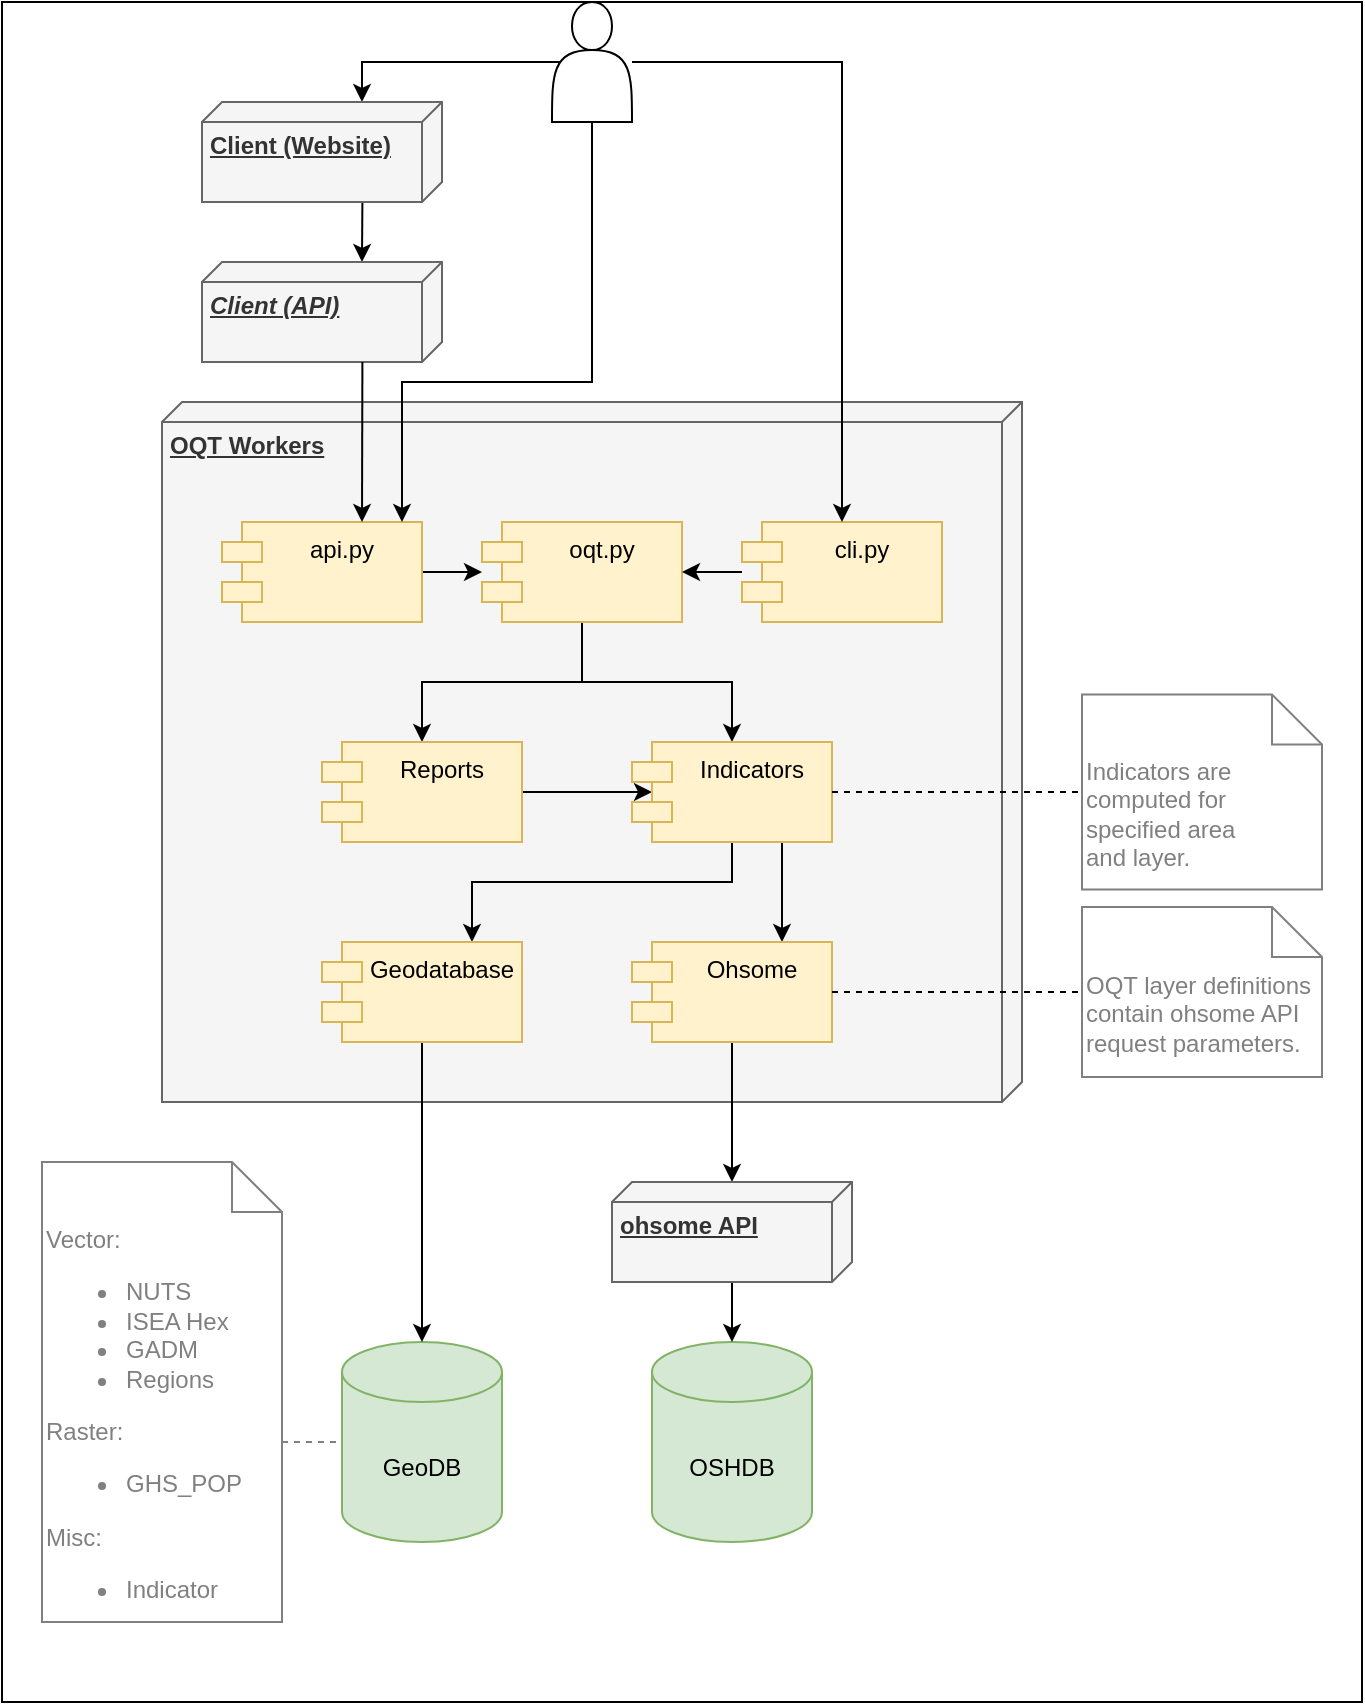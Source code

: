 <mxfile version="14.6.13" type="device"><diagram name="Page-1" id="5f0bae14-7c28-e335-631c-24af17079c00"><mxGraphModel dx="1422" dy="937" grid="1" gridSize="10" guides="1" tooltips="1" connect="1" arrows="1" fold="1" page="1" pageScale="1" pageWidth="1100" pageHeight="850" background="#ffffff" math="0" shadow="0"><root><mxCell id="0"/><mxCell id="1" parent="0"/><mxCell id="4s3MLeaGx7boMtahEdhS-5" value="" style="rounded=0;whiteSpace=wrap;html=1;" parent="1" vertex="1"><mxGeometry width="680" height="850" as="geometry"/></mxCell><mxCell id="kQsZgYeemFJZX39HKId4-16" value="&lt;b&gt;OQT Workers&lt;br&gt;&lt;/b&gt;" style="verticalAlign=top;align=left;spacingTop=8;spacingLeft=2;spacingRight=12;shape=cube;size=10;direction=south;fontStyle=4;html=1;fillColor=#f5f5f5;strokeColor=#666666;fontColor=#333333;" parent="1" vertex="1"><mxGeometry x="80" y="200" width="430" height="350" as="geometry"/></mxCell><mxCell id="kQsZgYeemFJZX39HKId4-8" style="edgeStyle=orthogonalEdgeStyle;rounded=0;orthogonalLoop=1;jettySize=auto;html=1;" parent="1" source="kQsZgYeemFJZX39HKId4-5" target="kQsZgYeemFJZX39HKId4-6" edge="1"><mxGeometry relative="1" as="geometry"/></mxCell><mxCell id="kQsZgYeemFJZX39HKId4-5" value="api.py" style="shape=module;align=left;spacingLeft=20;align=center;verticalAlign=top;fillColor=#fff2cc;strokeColor=#d6b656;" parent="1" vertex="1"><mxGeometry x="110" y="260" width="100" height="50" as="geometry"/></mxCell><mxCell id="kQsZgYeemFJZX39HKId4-32" style="edgeStyle=orthogonalEdgeStyle;rounded=0;orthogonalLoop=1;jettySize=auto;html=1;exitX=0.5;exitY=1;exitDx=0;exitDy=0;entryX=0.5;entryY=0;entryDx=0;entryDy=0;" parent="1" source="kQsZgYeemFJZX39HKId4-6" target="kQsZgYeemFJZX39HKId4-11" edge="1"><mxGeometry relative="1" as="geometry"/></mxCell><mxCell id="kQsZgYeemFJZX39HKId4-33" style="edgeStyle=orthogonalEdgeStyle;rounded=0;orthogonalLoop=1;jettySize=auto;html=1;exitX=0.5;exitY=1;exitDx=0;exitDy=0;" parent="1" source="kQsZgYeemFJZX39HKId4-6" target="kQsZgYeemFJZX39HKId4-13" edge="1"><mxGeometry relative="1" as="geometry"><mxPoint x="310" y="350" as="targetPoint"/></mxGeometry></mxCell><mxCell id="kQsZgYeemFJZX39HKId4-6" value="oqt.py" style="shape=module;align=left;spacingLeft=20;align=center;verticalAlign=top;fillColor=#fff2cc;strokeColor=#d6b656;" parent="1" vertex="1"><mxGeometry x="240" y="260" width="100" height="50" as="geometry"/></mxCell><mxCell id="kQsZgYeemFJZX39HKId4-10" style="edgeStyle=orthogonalEdgeStyle;rounded=0;orthogonalLoop=1;jettySize=auto;html=1;entryX=1;entryY=0.5;entryDx=0;entryDy=0;" parent="1" source="kQsZgYeemFJZX39HKId4-7" target="kQsZgYeemFJZX39HKId4-6" edge="1"><mxGeometry relative="1" as="geometry"/></mxCell><mxCell id="kQsZgYeemFJZX39HKId4-7" value="cli.py" style="shape=module;align=left;spacingLeft=20;align=center;verticalAlign=top;fillColor=#fff2cc;strokeColor=#d6b656;" parent="1" vertex="1"><mxGeometry x="370" y="260" width="100" height="50" as="geometry"/></mxCell><mxCell id="kQsZgYeemFJZX39HKId4-29" style="edgeStyle=orthogonalEdgeStyle;rounded=0;orthogonalLoop=1;jettySize=auto;html=1;entryX=0.1;entryY=0.5;entryDx=0;entryDy=0;entryPerimeter=0;" parent="1" source="kQsZgYeemFJZX39HKId4-11" target="kQsZgYeemFJZX39HKId4-13" edge="1"><mxGeometry relative="1" as="geometry"/></mxCell><mxCell id="kQsZgYeemFJZX39HKId4-11" value="Reports" style="shape=module;align=left;spacingLeft=20;align=center;verticalAlign=top;fillColor=#fff2cc;strokeColor=#d6b656;" parent="1" vertex="1"><mxGeometry x="160" y="370" width="100" height="50" as="geometry"/></mxCell><mxCell id="kQsZgYeemFJZX39HKId4-27" value="" style="edgeStyle=orthogonalEdgeStyle;rounded=0;orthogonalLoop=1;jettySize=auto;html=1;entryX=0.75;entryY=0;entryDx=0;entryDy=0;exitX=0.75;exitY=1;exitDx=0;exitDy=0;" parent="1" source="kQsZgYeemFJZX39HKId4-13" target="kQsZgYeemFJZX39HKId4-43" edge="1"><mxGeometry relative="1" as="geometry"><mxPoint x="365" y="480" as="targetPoint"/><Array as="points"><mxPoint x="390" y="460"/><mxPoint x="390" y="460"/></Array></mxGeometry></mxCell><mxCell id="kQsZgYeemFJZX39HKId4-38" style="edgeStyle=orthogonalEdgeStyle;rounded=0;orthogonalLoop=1;jettySize=auto;html=1;exitX=0.5;exitY=1;exitDx=0;exitDy=0;entryX=0.75;entryY=0;entryDx=0;entryDy=0;" parent="1" source="kQsZgYeemFJZX39HKId4-13" target="kQsZgYeemFJZX39HKId4-44" edge="1"><mxGeometry relative="1" as="geometry"><mxPoint x="216.8" y="574.35" as="targetPoint"/><Array as="points"><mxPoint x="365" y="440"/><mxPoint x="235" y="440"/></Array></mxGeometry></mxCell><mxCell id="kQsZgYeemFJZX39HKId4-13" value="Indicators" style="shape=module;align=left;spacingLeft=20;align=center;verticalAlign=top;fillColor=#fff2cc;strokeColor=#d6b656;" parent="1" vertex="1"><mxGeometry x="315" y="370" width="100" height="50" as="geometry"/></mxCell><mxCell id="kQsZgYeemFJZX39HKId4-21" style="edgeStyle=orthogonalEdgeStyle;rounded=0;orthogonalLoop=1;jettySize=auto;html=1;entryX=0;entryY=0;entryDx=0;entryDy=55;entryPerimeter=0;exitX=0.9;exitY=0.5;exitDx=0;exitDy=0;exitPerimeter=0;" parent="1" source="kQsZgYeemFJZX39HKId4-18" edge="1"><mxGeometry relative="1" as="geometry"><mxPoint x="290" y="30" as="sourcePoint"/><mxPoint x="180" y="50.0" as="targetPoint"/><Array as="points"><mxPoint x="180" y="30"/></Array></mxGeometry></mxCell><mxCell id="kQsZgYeemFJZX39HKId4-22" style="edgeStyle=orthogonalEdgeStyle;rounded=0;orthogonalLoop=1;jettySize=auto;html=1;" parent="1" source="kQsZgYeemFJZX39HKId4-18" target="kQsZgYeemFJZX39HKId4-7" edge="1"><mxGeometry relative="1" as="geometry"/></mxCell><mxCell id="4s3MLeaGx7boMtahEdhS-4" style="edgeStyle=orthogonalEdgeStyle;rounded=0;orthogonalLoop=1;jettySize=auto;html=1;exitX=0.5;exitY=1;exitDx=0;exitDy=0;entryX=1;entryY=0;entryDx=0;entryDy=0;" parent="1" source="kQsZgYeemFJZX39HKId4-18" edge="1"><mxGeometry relative="1" as="geometry"><Array as="points"><mxPoint x="295" y="190"/><mxPoint x="200" y="190"/></Array><mxPoint x="285" y="60.0" as="sourcePoint"/><mxPoint x="200" y="260" as="targetPoint"/></mxGeometry></mxCell><mxCell id="kQsZgYeemFJZX39HKId4-18" value="" style="shape=actor;whiteSpace=wrap;html=1;flipH=1;" parent="1" vertex="1"><mxGeometry x="275" width="40" height="60" as="geometry"/></mxCell><mxCell id="kQsZgYeemFJZX39HKId4-20" value="" style="rounded=0;orthogonalLoop=1;jettySize=auto;html=1;edgeStyle=elbowEdgeStyle;" parent="1" edge="1"><mxGeometry relative="1" as="geometry"><mxPoint x="180.2" y="100" as="sourcePoint"/><mxPoint x="180.2" y="130" as="targetPoint"/></mxGeometry></mxCell><mxCell id="kQsZgYeemFJZX39HKId4-19" value="&lt;b&gt;Client (Website)&lt;/b&gt;" style="verticalAlign=top;align=left;spacingTop=8;spacingLeft=2;spacingRight=12;shape=cube;size=10;direction=south;fontStyle=4;html=1;fillColor=#f5f5f5;strokeColor=#666666;fontColor=#333333;" parent="1" vertex="1"><mxGeometry x="100" y="50" width="120" height="50" as="geometry"/></mxCell><mxCell id="kQsZgYeemFJZX39HKId4-24" value="OSHDB" style="shape=cylinder3;whiteSpace=wrap;html=1;boundedLbl=1;backgroundOutline=1;size=15;strokeColor=#82b366;fillColor=#d5e8d4;" parent="1" vertex="1"><mxGeometry x="325" y="670" width="80" height="100" as="geometry"/></mxCell><mxCell id="kQsZgYeemFJZX39HKId4-48" value="" style="edgeStyle=orthogonalEdgeStyle;rounded=0;orthogonalLoop=1;jettySize=auto;html=1;strokeColor=#000000;startArrow=classic;startFill=1;endArrow=none;endFill=0;" parent="1" source="kQsZgYeemFJZX39HKId4-40" target="kQsZgYeemFJZX39HKId4-43" edge="1"><mxGeometry relative="1" as="geometry"/></mxCell><mxCell id="kQsZgYeemFJZX39HKId4-54" value="" style="edgeStyle=orthogonalEdgeStyle;rounded=0;orthogonalLoop=1;jettySize=auto;html=1;startArrow=none;startFill=0;endArrow=classic;endFill=1;strokeColor=#000000;" parent="1" source="kQsZgYeemFJZX39HKId4-40" target="kQsZgYeemFJZX39HKId4-24" edge="1"><mxGeometry relative="1" as="geometry"/></mxCell><mxCell id="kQsZgYeemFJZX39HKId4-40" value="&lt;b&gt;ohsome API&lt;/b&gt;" style="verticalAlign=top;align=left;spacingTop=8;spacingLeft=2;spacingRight=12;shape=cube;size=10;direction=south;fontStyle=4;html=1;fillColor=#f5f5f5;strokeColor=#666666;fontColor=#333333;" parent="1" vertex="1"><mxGeometry x="305" y="590" width="120" height="50" as="geometry"/></mxCell><mxCell id="kQsZgYeemFJZX39HKId4-42" value="GeoDB" style="shape=cylinder3;whiteSpace=wrap;html=1;boundedLbl=1;backgroundOutline=1;size=15;strokeColor=#82b366;fillColor=#d5e8d4;" parent="1" vertex="1"><mxGeometry x="170" y="670" width="80" height="100" as="geometry"/></mxCell><mxCell id="kQsZgYeemFJZX39HKId4-43" value="Ohsome" style="shape=module;align=left;spacingLeft=20;align=center;verticalAlign=top;fillColor=#fff2cc;strokeColor=#d6b656;" parent="1" vertex="1"><mxGeometry x="315" y="470" width="100" height="50" as="geometry"/></mxCell><mxCell id="kQsZgYeemFJZX39HKId4-45" style="edgeStyle=orthogonalEdgeStyle;rounded=0;orthogonalLoop=1;jettySize=auto;html=1;exitX=0.5;exitY=1;exitDx=0;exitDy=0;entryX=0.5;entryY=0;entryDx=0;entryDy=0;entryPerimeter=0;" parent="1" source="kQsZgYeemFJZX39HKId4-44" target="kQsZgYeemFJZX39HKId4-42" edge="1"><mxGeometry relative="1" as="geometry"/></mxCell><mxCell id="kQsZgYeemFJZX39HKId4-44" value="Geodatabase" style="shape=module;align=left;spacingLeft=20;align=center;verticalAlign=top;fillColor=#fff2cc;strokeColor=#d6b656;" parent="1" vertex="1"><mxGeometry x="160" y="470" width="100" height="50" as="geometry"/></mxCell><mxCell id="OsGnBfawWTszJSSDMgro-4" style="edgeStyle=orthogonalEdgeStyle;rounded=0;orthogonalLoop=1;jettySize=auto;html=1;exitX=0;exitY=0;exitDx=120;exitDy=140;exitPerimeter=0;entryX=0;entryY=0.5;entryDx=0;entryDy=0;entryPerimeter=0;fontColor=#808080;endArrow=none;endFill=0;dashed=1;strokeColor=#808080;" parent="1" source="OsGnBfawWTszJSSDMgro-1" target="kQsZgYeemFJZX39HKId4-42" edge="1"><mxGeometry relative="1" as="geometry"/></mxCell><mxCell id="OsGnBfawWTszJSSDMgro-1" value="Vector:&lt;ul&gt;&lt;li&gt;NUTS&lt;/li&gt;&lt;li&gt;ISEA Hex&lt;/li&gt;&lt;li&gt;GADM&lt;/li&gt;&lt;li&gt;Regions&lt;/li&gt;&lt;/ul&gt;Raster:&lt;br&gt;&lt;ul&gt;&lt;li&gt;GHS_POP&lt;/li&gt;&lt;/ul&gt;&lt;div&gt;Misc:&lt;/div&gt;&lt;div&gt;&lt;ul&gt;&lt;li&gt;Indicator&lt;br&gt;&lt;/li&gt;&lt;/ul&gt;&lt;/div&gt;" style="shape=note2;boundedLbl=1;whiteSpace=wrap;html=1;size=25;verticalAlign=top;align=left;strokeColor=#808080;fontColor=#808080;" parent="1" vertex="1"><mxGeometry x="20" y="580" width="120" height="230" as="geometry"/></mxCell><mxCell id="hd00gTWf-11TITE2hDaK-1" value="&lt;i&gt;&lt;b&gt;Client (API)&lt;/b&gt;&lt;/i&gt;" style="verticalAlign=top;align=left;spacingTop=8;spacingLeft=2;spacingRight=12;shape=cube;size=10;direction=south;fontStyle=4;html=1;fillColor=#f5f5f5;strokeColor=#666666;fontColor=#333333;" vertex="1" parent="1"><mxGeometry x="100" y="130" width="120" height="50" as="geometry"/></mxCell><mxCell id="hd00gTWf-11TITE2hDaK-2" value="" style="rounded=0;orthogonalLoop=1;jettySize=auto;html=1;edgeStyle=elbowEdgeStyle;" edge="1" parent="1"><mxGeometry relative="1" as="geometry"><mxPoint x="180.2" y="180" as="sourcePoint"/><mxPoint x="180.2" y="260" as="targetPoint"/></mxGeometry></mxCell><mxCell id="hd00gTWf-11TITE2hDaK-3" value="&lt;div&gt;OQT layer definitions contain ohsome API request parameters.&lt;/div&gt;&lt;div&gt;&lt;br&gt;&lt;/div&gt;" style="shape=note2;boundedLbl=1;whiteSpace=wrap;html=1;size=25;verticalAlign=top;align=left;strokeColor=#808080;fontColor=#808080;" vertex="1" parent="1"><mxGeometry x="540" y="452.5" width="120" height="85" as="geometry"/></mxCell><mxCell id="hd00gTWf-11TITE2hDaK-5" value="" style="endArrow=none;dashed=1;html=1;exitX=1;exitY=0.5;exitDx=0;exitDy=0;" edge="1" parent="1" source="kQsZgYeemFJZX39HKId4-43" target="hd00gTWf-11TITE2hDaK-3"><mxGeometry width="50" height="50" relative="1" as="geometry"><mxPoint x="440" y="490" as="sourcePoint"/><mxPoint x="490" y="440" as="targetPoint"/></mxGeometry></mxCell><mxCell id="hd00gTWf-11TITE2hDaK-6" value="&lt;div&gt;Indicators are computed for specified area&lt;br&gt; and layer.&lt;br&gt;&lt;/div&gt;&lt;div&gt;&lt;br&gt;&lt;/div&gt;" style="shape=note2;boundedLbl=1;whiteSpace=wrap;html=1;size=25;verticalAlign=top;align=left;strokeColor=#808080;fontColor=#808080;" vertex="1" parent="1"><mxGeometry x="540" y="346.25" width="120" height="97.5" as="geometry"/></mxCell><mxCell id="hd00gTWf-11TITE2hDaK-7" value="" style="endArrow=none;dashed=1;html=1;exitX=1;exitY=0.5;exitDx=0;exitDy=0;" edge="1" parent="1" source="kQsZgYeemFJZX39HKId4-13" target="hd00gTWf-11TITE2hDaK-6"><mxGeometry width="50" height="50" relative="1" as="geometry"><mxPoint x="425" y="505" as="sourcePoint"/><mxPoint x="550" y="505" as="targetPoint"/></mxGeometry></mxCell></root></mxGraphModel></diagram></mxfile>